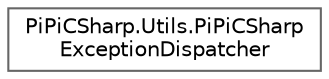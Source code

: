 digraph "Graphical Class Hierarchy"
{
 // LATEX_PDF_SIZE
  bgcolor="transparent";
  edge [fontname=Helvetica,fontsize=10,labelfontname=Helvetica,labelfontsize=10];
  node [fontname=Helvetica,fontsize=10,shape=box,height=0.2,width=0.4];
  rankdir="LR";
  Node0 [id="Node000000",label="PiPiCSharp.Utils.PiPiCSharp\lExceptionDispatcher",height=0.2,width=0.4,color="grey40", fillcolor="white", style="filled",URL="$class_pi_pi_c_sharp_1_1_utils_1_1_pi_pi_c_sharp_exception_dispatcher.html",tooltip="Exception dispatcher."];
}
